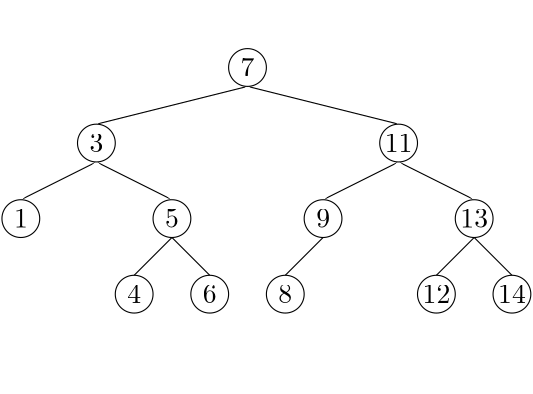 <?xml version="1.0"?>
<!DOCTYPE ipe SYSTEM "ipe.dtd">
<ipe version="70010" creator="Ipe 7.0.10">
<info created="D:20110525141707" modified="D:20110601100301"/>
<ipestyle name="basic">
<symbol name="arrow/arc(spx)">
<path stroke="sym-stroke" fill="sym-stroke" pen="sym-pen">
0 0 m
-1 0.333 l
-1 -0.333 l
h
</path>
</symbol>
<symbol name="arrow/farc(spx)">
<path stroke="sym-stroke" fill="white" pen="sym-pen">
0 0 m
-1 0.333 l
-1 -0.333 l
h
</path>
</symbol>
<symbol name="mark/circle(sx)" transformations="translations">
<path fill="sym-stroke">
0.6 0 0 0.6 0 0 e
0.4 0 0 0.4 0 0 e
</path>
</symbol>
<symbol name="mark/disk(sx)" transformations="translations">
<path fill="sym-stroke">
0.6 0 0 0.6 0 0 e
</path>
</symbol>
<symbol name="mark/fdisk(sfx)" transformations="translations">
<group>
<path fill="sym-stroke" fillrule="eofill">
0.6 0 0 0.6 0 0 e
0.4 0 0 0.4 0 0 e
</path>
<path fill="sym-fill">
0.4 0 0 0.4 0 0 e
</path>
</group>
</symbol>
<symbol name="mark/box(sx)" transformations="translations">
<path fill="sym-stroke" fillrule="eofill">
-0.6 -0.6 m
0.6 -0.6 l
0.6 0.6 l
-0.6 0.6 l
h
-0.4 -0.4 m
0.4 -0.4 l
0.4 0.4 l
-0.4 0.4 l
h
</path>
</symbol>
<symbol name="mark/square(sx)" transformations="translations">
<path fill="sym-stroke">
-0.6 -0.6 m
0.6 -0.6 l
0.6 0.6 l
-0.6 0.6 l
h
</path>
</symbol>
<symbol name="mark/fsquare(sfx)" transformations="translations">
<group>
<path fill="sym-stroke" fillrule="eofill">
-0.6 -0.6 m
0.6 -0.6 l
0.6 0.6 l
-0.6 0.6 l
h
-0.4 -0.4 m
0.4 -0.4 l
0.4 0.4 l
-0.4 0.4 l
h
</path>
<path fill="sym-fill">
-0.4 -0.4 m
0.4 -0.4 l
0.4 0.4 l
-0.4 0.4 l
h
</path>
</group>
</symbol>
<symbol name="mark/cross(sx)" transformations="translations">
<group>
<path fill="sym-stroke">
-0.43 -0.57 m
0.57 0.43 l
0.43 0.57 l
-0.57 -0.43 l
h
</path>
<path fill="sym-stroke">
-0.43 0.57 m
0.57 -0.43 l
0.43 -0.57 l
-0.57 0.43 l
h
</path>
</group>
</symbol>
<symbol name="arrow/fnormal(spx)">
<path stroke="sym-stroke" fill="white" pen="sym-pen">
0 0 m
-1 0.333 l
-1 -0.333 l
h
</path>
</symbol>
<symbol name="arrow/pointed(spx)">
<path stroke="sym-stroke" fill="sym-stroke" pen="sym-pen">
0 0 m
-1 0.333 l
-0.8 0 l
-1 -0.333 l
h
</path>
</symbol>
<symbol name="arrow/fpointed(spx)">
<path stroke="sym-stroke" fill="white" pen="sym-pen">
0 0 m
-1 0.333 l
-0.8 0 l
-1 -0.333 l
h
</path>
</symbol>
<symbol name="arrow/linear(spx)">
<path stroke="sym-stroke" pen="sym-pen">
-1 0.333 m
0 0 l
-1 -0.333 l
</path>
</symbol>
<symbol name="arrow/fdouble(spx)">
<path stroke="sym-stroke" fill="white" pen="sym-pen">
0 0 m
-1 0.333 l
-1 -0.333 l
h
-1 0 m
-2 0.333 l
-2 -0.333 l
h
</path>
</symbol>
<symbol name="arrow/double(spx)">
<path stroke="sym-stroke" fill="sym-stroke" pen="sym-pen">
0 0 m
-1 0.333 l
-1 -0.333 l
h
-1 0 m
-2 0.333 l
-2 -0.333 l
h
</path>
</symbol>
<pen name="heavier" value="0.8"/>
<pen name="fat" value="1.2"/>
<pen name="ultrafat" value="2"/>
<symbolsize name="large" value="5"/>
<symbolsize name="small" value="2"/>
<symbolsize name="tiny" value="1.1"/>
<arrowsize name="large" value="10"/>
<arrowsize name="small" value="5"/>
<arrowsize name="tiny" value="3"/>
<color name="red" value="1 0 0"/>
<color name="green" value="0 1 0"/>
<color name="blue" value="0 0 1"/>
<color name="yellow" value="1 1 0"/>
<color name="orange" value="1 0.647 0"/>
<color name="gold" value="1 0.843 0"/>
<color name="purple" value="0.627 0.125 0.941"/>
<color name="gray" value="0.745"/>
<color name="brown" value="0.647 0.165 0.165"/>
<color name="navy" value="0 0 0.502"/>
<color name="pink" value="1 0.753 0.796"/>
<color name="seagreen" value="0.18 0.545 0.341"/>
<color name="turquoise" value="0.251 0.878 0.816"/>
<color name="violet" value="0.933 0.51 0.933"/>
<color name="darkblue" value="0 0 0.545"/>
<color name="darkcyan" value="0 0.545 0.545"/>
<color name="darkgray" value="0.663"/>
<color name="darkgreen" value="0 0.392 0"/>
<color name="darkmagenta" value="0.545 0 0.545"/>
<color name="darkorange" value="1 0.549 0"/>
<color name="darkred" value="0.545 0 0"/>
<color name="lightblue" value="0.678 0.847 0.902"/>
<color name="lightcyan" value="0.878 1 1"/>
<color name="lightgray" value="0.827"/>
<color name="lightgreen" value="0.565 0.933 0.565"/>
<color name="lightyellow" value="1 1 0.878"/>
<dashstyle name="dashed" value="[4] 0"/>
<dashstyle name="dotted" value="[1 3] 0"/>
<dashstyle name="dash dotted" value="[4 2 1 2] 0"/>
<dashstyle name="dash dot dotted" value="[4 2 1 2 1 2] 0"/>
<textsize name="large" value="\large"/>
<textsize name="small" value="\small"/>
<textsize name="tiny" value="\tiny"/>
<textsize name="Large" value="\Large"/>
<textsize name="LARGE" value="\LARGE"/>
<textsize name="huge" value="\huge"/>
<textsize name="Huge" value="\Huge"/>
<textsize name="footnote" value="\footnotesize"/>
<textstyle name="center" begin="\begin{center}" end="\end{center}"/>
<textstyle name="itemize" begin="\begin{itemize}" end="\end{itemize}"/>
<textstyle name="item" begin="\begin{itemize}\item{}" end="\end{itemize}"/>
<gridsize name="4 pts" value="4"/>
<gridsize name="8 pts (~3 mm)" value="8"/>
<gridsize name="16 pts (~6 mm)" value="16"/>
<gridsize name="32 pts (~12 mm)" value="32"/>
<gridsize name="10 pts (~3.5 mm)" value="10"/>
<gridsize name="20 pts (~7 mm)" value="20"/>
<gridsize name="14 pts (~5 mm)" value="14"/>
<gridsize name="28 pts (~10 mm)" value="28"/>
<gridsize name="56 pts (~20 mm)" value="56"/>
<anglesize name="90 deg" value="90"/>
<anglesize name="60 deg" value="60"/>
<anglesize name="45 deg" value="45"/>
<anglesize name="30 deg" value="30"/>
<anglesize name="22.5 deg" value="22.5"/>
<tiling name="falling" angle="-60" step="4" width="1"/>
<tiling name="rising" angle="30" step="4" width="1"/>
</ipestyle>
<page>
<layer name="alpha"/>
<layer name="beta"/>
<layer name="gamma"/>
<layer name="delta"/>
<layer name="epsilon"/>
<view layers="alpha" active="beta"/>
<view layers="alpha beta" active="beta"/>
<view layers="alpha gamma" active="gamma"/>
<view layers="alpha delta" active="delta"/>
<view layers="alpha epsilon" active="epsilon"/>
<path layer="delta" stroke="purple" pen="fat" arrow="normal/normal">
256 528 m
256 498
256 498
310.4 484.4
310.4 484.4
310.4 470.8
310.4 470.8
283.2 457.2
283.2 457.2
283.2 443.6
283.2 443.6
269.6 430
269.6 430
269.6 416.4
269.6 416.4
276.4 402.8 s
</path>
<path layer="beta" stroke="purple" pen="fat" arrow="normal/normal">
256 528 m
256 498
256 498
201.6 484.4
201.6 484.4
201.6 470.8
201.6 470.8
228.8 457.2
228.8 457.2
228.8 443.6
228.8 443.6
242.4 430 s
</path>
<path layer="gamma" stroke="purple" pen="fat" arrow="normal/normal">
256 528 m
256 498
256 498
310.4 484.4
310.4 484.4
310.4 470.8
310.4 470.8
283.2 457.2
283.2 457.2
283.2 443.6
283.2 443.6
296.8 430 s
</path>
<path layer="alpha" matrix="0.85 0 0 0.85 38.4 69.6" stroke="black">
256 504 m
192 488 l
</path>
<path matrix="0.85 0 0 0.85 38.4 69.6" stroke="black">
256 504 m
320 488 l
</path>
<path matrix="0.85 0 0 0.85 38.4 69.6" stroke="black">
192 472 m
160 456 l
</path>
<path matrix="0.85 0 0 0.85 38.4 69.6" stroke="black">
192 472 m
224 456 l
</path>
<path matrix="0.85 0 0 0.85 38.4 69.6" stroke="black">
320 472 m
288 456 l
</path>
<path matrix="0.85 0 0 0.85 38.4 69.6" stroke="black">
320 472 m
352 456 l
</path>
<use matrix="0.85 0 0 0.85 38.4 117.2" name="mark/cross(sx)" pos="256 448" size="normal" stroke="white"/>
<use matrix="0.85 0 0 0.85 38.4 130.8" name="mark/cross(sx)" pos="256 448" size="normal" stroke="white"/>
<use matrix="0.85 0 0 0.85 -16 90" name="mark/cross(sx)" pos="256 448" size="normal" stroke="white"/>
<use matrix="0.85 0 0 0.85 -16 103.6" name="mark/cross(sx)" pos="256 448" size="normal" stroke="white"/>
<use matrix="0.85 0 0 0.85 92.8 90" name="mark/cross(sx)" pos="256 448" size="normal" stroke="white"/>
<use matrix="0.85 0 0 0.85 92.8 103.6" name="mark/cross(sx)" pos="256 448" size="normal" stroke="white"/>
<use matrix="0.85 0 0 0.85 120 62.8" name="mark/cross(sx)" pos="256 448" size="normal" stroke="white"/>
<use matrix="0.85 0 0 0.85 120 76.4" name="mark/cross(sx)" pos="256 448" size="normal" stroke="white"/>
<use matrix="0.85 0 0 0.85 65.6 76.4" name="mark/cross(sx)" pos="256 448" size="normal" stroke="white"/>
<use matrix="0.85 0 0 0.85 11.2 62.8" name="mark/cross(sx)" pos="256 448" size="normal" stroke="white"/>
<use matrix="0.85 0 0 0.85 11.2 76.4" name="mark/cross(sx)" pos="256 448" size="normal" stroke="white"/>
<use matrix="0.85 0 0 0.85 -43.2 76.4" name="mark/cross(sx)" pos="256 448" size="normal" stroke="white"/>
<use matrix="0.85 0 0 0.85 -2.4 35.6" name="mark/cross(sx)" pos="256 448" size="normal" stroke="white"/>
<use matrix="0.85 0 0 0.85 -2.4 49.2" name="mark/cross(sx)" pos="256 448" size="normal" stroke="white"/>
<use matrix="0.85 0 0 0.85 24.8 35.6" name="mark/cross(sx)" pos="256 448" size="normal" stroke="white"/>
<use matrix="0.85 0 0 0.85 24.8 49.2" name="mark/cross(sx)" pos="256 448" size="normal" stroke="white"/>
<use layer="epsilon" matrix="0.85 0 0 0.85 52 35.6" name="mark/cross(sx)" pos="256 448" size="normal" stroke="white"/>
<use layer="alpha" matrix="0.85 0 0 0.85 52 49.2" name="mark/cross(sx)" pos="256 448" size="normal" stroke="white"/>
<use matrix="0.85 0 0 0.85 106.4 35.6" name="mark/cross(sx)" pos="256 448" size="normal" stroke="white"/>
<use matrix="0.85 0 0 0.85 106.4 49.2" name="mark/cross(sx)" pos="256 448" size="normal" stroke="white"/>
<use matrix="0.85 0 0 0.85 133.6 35.6" name="mark/cross(sx)" pos="256 448" size="normal" stroke="white"/>
<use matrix="0.85 0 0 0.85 133.6 49.2" name="mark/cross(sx)" pos="256 448" size="normal" stroke="white"/>
<path matrix="0.85 0 0 0.85 38.4 69.6" stroke="black">
224 440 m
208 424 l
</path>
<path matrix="0.85 0 0 0.85 38.4 69.6" stroke="black">
224 440 m
240 424 l
</path>
<path matrix="0.85 0 0 0.85 38.4 69.6" stroke="black">
288 440 m
272 424 l
</path>
<path matrix="0.85 0 0 0.85 38.4 69.6" stroke="black">
352 440 m
336 424 l
</path>
<path matrix="0.85 0 0 0.85 38.4 69.6" stroke="black">
352 440 m
368 424 l
</path>
<path matrix="0.425 0 0 0.425 65.6 341.6" stroke="black" fill="white">
16 0 0 16 256 256 e
</path>
<text matrix="0.425 0 0 0.425 65.6 341.6" transformations="translations" pos="256 256" stroke="black" type="label" width="4.981" height="6.42" depth="0" halign="center" valign="center">$1$</text>
<path matrix="0.425 0 0 0.425 92.8 368.8" stroke="black" fill="white">
16 0 0 16 256 256 e
</path>
<text matrix="0.425 0 0 0.425 92.8 368.8" transformations="translations" pos="256 256" stroke="black" type="label" width="4.981" height="6.42" depth="0" halign="center" valign="center">$3$</text>
<path matrix="0.425 0 0 0.425 106.4 314.4" stroke="black" fill="white">
16 0 0 16 256 256 e
</path>
<text matrix="0.425 0 0 0.425 106.4 314.4" transformations="translations" pos="256 256" stroke="black" type="label" width="4.981" height="6.42" depth="0" halign="center" valign="center">$4$</text>
<path matrix="0.425 0 0 0.425 120 341.6" stroke="black" fill="white">
16 0 0 16 256 256 e
</path>
<text matrix="0.425 0 0 0.425 120 341.6" transformations="translations" pos="256 256" stroke="black" type="label" width="4.981" height="6.42" depth="0" halign="center" valign="center">$5$</text>
<path matrix="0.425 0 0 0.425 133.6 314.4" stroke="black" fill="white">
16 0 0 16 256 256 e
</path>
<text matrix="0.425 0 0 0.425 133.6 314.4" transformations="translations" pos="256 256" stroke="black" type="label" width="4.981" height="6.42" depth="0" halign="center" valign="center">$6$</text>
<path matrix="0.425 0 0 0.425 147.2 396" stroke="black" fill="white">
16 0 0 16 256 256 e
</path>
<text matrix="0.425 0 0 0.425 147.2 396" transformations="translations" pos="256 256" stroke="black" type="label" width="4.981" height="6.42" depth="0" halign="center" valign="center">$7$</text>
<path matrix="0.425 0 0 0.425 160.8 314.4" stroke="black" fill="white">
16 0 0 16 256 256 e
</path>
<text matrix="0.425 0 0 0.425 160.8 314.4" transformations="translations" pos="256 256" stroke="black" type="label" width="4.981" height="6.42" depth="0" halign="center" valign="center">$8$</text>
<path matrix="0.425 0 0 0.425 215.2 314.4" stroke="black" fill="white">
16 0 0 16 256 256 e
</path>
<text matrix="0.425 0 0 0.425 215.2 314.4" transformations="translations" pos="256 256" stroke="black" type="label" width="9.963" height="6.42" depth="0" halign="center" valign="center">$12$</text>
<path matrix="0.425 0 0 0.425 242.4 314.4" stroke="black" fill="white">
16 0 0 16 256 256 e
</path>
<text matrix="0.425 0 0 0.425 242.4 314.4" transformations="translations" pos="256 256" stroke="black" type="label" width="9.963" height="6.42" depth="0" halign="center" valign="center">$14$</text>
<path matrix="0.425 0 0 0.425 228.8 341.6" stroke="black" fill="white">
16 0 0 16 256 256 e
</path>
<text matrix="0.425 0 0 0.425 228.8 341.6" transformations="translations" pos="256 256" stroke="black" type="label" width="9.963" height="6.42" depth="0" halign="center" valign="center">$13$</text>
<path matrix="0.425 0 0 0.425 174.4 341.6" stroke="black" fill="white">
16 0 0 16 256 256 e
</path>
<text matrix="0.425 0 0 0.425 174.4 341.6" transformations="translations" pos="256 256" stroke="black" type="label" width="4.981" height="6.42" depth="0" halign="center" valign="center">$9$</text>
<path matrix="0.425 0 0 0.425 201.6 368.8" stroke="black" fill="white">
16 0 0 16 256 256 e
</path>
<text matrix="0.425 0 0 0.425 201.6 368.8" transformations="translations" pos="256 256" stroke="black" type="label" width="9.963" height="6.42" depth="0" halign="center" valign="center">$11$</text>
<use layer="epsilon" matrix="0.85 0 0 0.85 58.8 8.4" name="mark/cross(sx)" pos="256 448" size="normal" stroke="white"/>
<use matrix="0.85 0 0 0.85 58.8 22" name="mark/cross(sx)" pos="256 448" size="normal" stroke="white"/>
<path matrix="0.425 0 0 0.425 167.6 287.2" stroke="black" fill="white">
16 0 0 16 256 256 e
</path>
<text matrix="0.425 0 0 0.425 167.6 287.2" transformations="translations" pos="256 256" stroke="black" type="label" width="12.73" height="6.42" depth="0" halign="center" valign="center">$8.5$</text>
<path matrix="-0.425 0 0 0.85 392 42.4" stroke="black">
288 440 m
272 424 l
</path>
</page>
</ipe>

